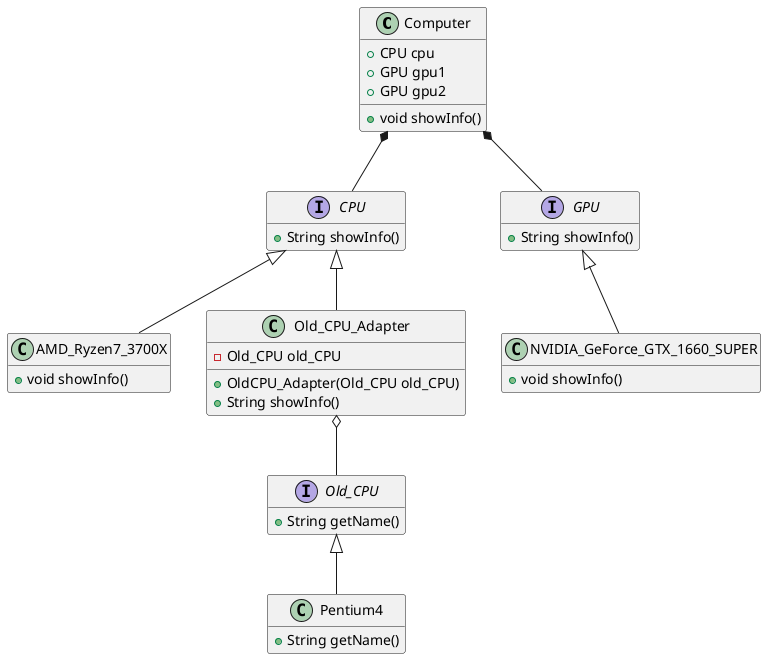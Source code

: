@startuml example
hide empty members

Class Computer{
    + CPU cpu
    + GPU gpu1
    + GPU gpu2
    + void showInfo()
}

interface CPU{
    + String showInfo()
}

interface GPU{
    + String showInfo()
}

class AMD_Ryzen7_3700X{
    + void showInfo()
}

class NVIDIA_GeForce_GTX_1660_SUPER{
    + void showInfo()
}

interface Old_CPU{
    + String getName()
}

class Pentium4{
    + String getName()
}

class Old_CPU_Adapter{
    - Old_CPU old_CPU
    + OldCPU_Adapter(Old_CPU old_CPU)
    + String showInfo()
}

Computer *-- CPU
Computer *-- GPU
Old_CPU_Adapter o-- Old_CPU

CPU <|-- AMD_Ryzen7_3700X
GPU <|-- NVIDIA_GeForce_GTX_1660_SUPER
CPU <|-- Old_CPU_Adapter

Old_CPU <|-- Pentium4

@enduml